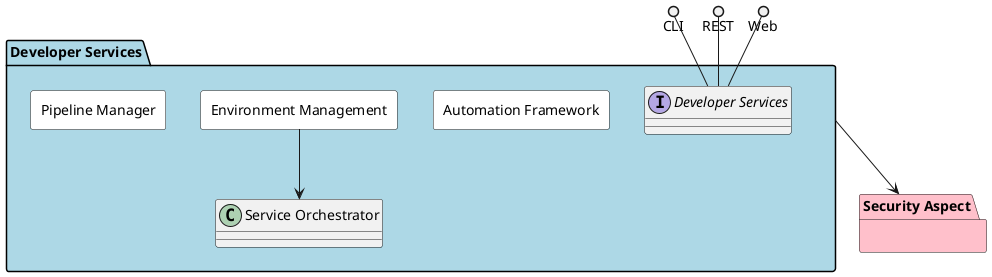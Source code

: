 @startuml


package "Security Aspect" #pink {

}


package "Developer Services" #lightblue {

    interface "Developer Services" as i {
    
    }
}

CLI ()-- i
REST ()-- i
Web ()-- i

package "Developer Services" #lightblue {


rectangle "Automation Framework" #white {
}

rectangle "Environment Management" #white {
}

rectangle "Pipeline Manager" #white {
}

    "Environment Management" --> "Service Orchestrator"
    
}


    "Developer Services" --> "Security Aspect"


@enduml
